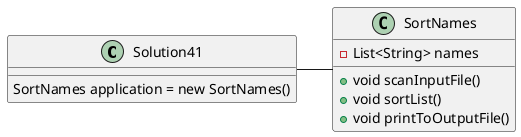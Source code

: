 @startuml
'https://plantuml.com/class-diagram

class Solution41{
SortNames application = new SortNames()
}

class SortNames {
-List<String> names
+void scanInputFile()
+void sortList()
+void printToOutputFile()
}

Solution41 - SortNames

@enduml